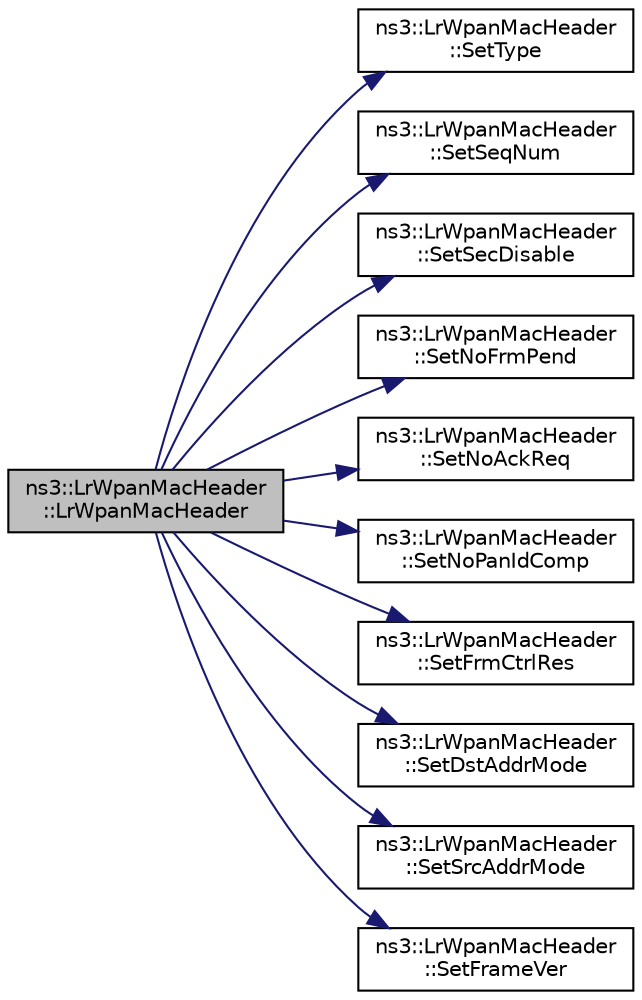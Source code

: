 digraph "ns3::LrWpanMacHeader::LrWpanMacHeader"
{
  edge [fontname="Helvetica",fontsize="10",labelfontname="Helvetica",labelfontsize="10"];
  node [fontname="Helvetica",fontsize="10",shape=record];
  rankdir="LR";
  Node1 [label="ns3::LrWpanMacHeader\l::LrWpanMacHeader",height=0.2,width=0.4,color="black", fillcolor="grey75", style="filled", fontcolor="black"];
  Node1 -> Node2 [color="midnightblue",fontsize="10",style="solid"];
  Node2 [label="ns3::LrWpanMacHeader\l::SetType",height=0.2,width=0.4,color="black", fillcolor="white", style="filled",URL="$d8/db7/classns3_1_1LrWpanMacHeader.html#a6adb1cb7c43b2dfa867f4deef0c33c0b"];
  Node1 -> Node3 [color="midnightblue",fontsize="10",style="solid"];
  Node3 [label="ns3::LrWpanMacHeader\l::SetSeqNum",height=0.2,width=0.4,color="black", fillcolor="white", style="filled",URL="$d8/db7/classns3_1_1LrWpanMacHeader.html#a2f946242c5789121b782598374d6e213"];
  Node1 -> Node4 [color="midnightblue",fontsize="10",style="solid"];
  Node4 [label="ns3::LrWpanMacHeader\l::SetSecDisable",height=0.2,width=0.4,color="black", fillcolor="white", style="filled",URL="$d8/db7/classns3_1_1LrWpanMacHeader.html#acc5e51156ce28e540d2def4ef0d108f4"];
  Node1 -> Node5 [color="midnightblue",fontsize="10",style="solid"];
  Node5 [label="ns3::LrWpanMacHeader\l::SetNoFrmPend",height=0.2,width=0.4,color="black", fillcolor="white", style="filled",URL="$d8/db7/classns3_1_1LrWpanMacHeader.html#afc3dd54d6787e320643903d2683bb36a"];
  Node1 -> Node6 [color="midnightblue",fontsize="10",style="solid"];
  Node6 [label="ns3::LrWpanMacHeader\l::SetNoAckReq",height=0.2,width=0.4,color="black", fillcolor="white", style="filled",URL="$d8/db7/classns3_1_1LrWpanMacHeader.html#a00a595a39fa838159d1b49732d5d5e13"];
  Node1 -> Node7 [color="midnightblue",fontsize="10",style="solid"];
  Node7 [label="ns3::LrWpanMacHeader\l::SetNoPanIdComp",height=0.2,width=0.4,color="black", fillcolor="white", style="filled",URL="$d8/db7/classns3_1_1LrWpanMacHeader.html#ab02a8eed6b17d8ba05e5f5f0be8fab41"];
  Node1 -> Node8 [color="midnightblue",fontsize="10",style="solid"];
  Node8 [label="ns3::LrWpanMacHeader\l::SetFrmCtrlRes",height=0.2,width=0.4,color="black", fillcolor="white", style="filled",URL="$d8/db7/classns3_1_1LrWpanMacHeader.html#a2a36b5b67590856c81c3145552db22a4"];
  Node1 -> Node9 [color="midnightblue",fontsize="10",style="solid"];
  Node9 [label="ns3::LrWpanMacHeader\l::SetDstAddrMode",height=0.2,width=0.4,color="black", fillcolor="white", style="filled",URL="$d8/db7/classns3_1_1LrWpanMacHeader.html#a8513915d98840c7e2dae25c7f69b71ad"];
  Node1 -> Node10 [color="midnightblue",fontsize="10",style="solid"];
  Node10 [label="ns3::LrWpanMacHeader\l::SetSrcAddrMode",height=0.2,width=0.4,color="black", fillcolor="white", style="filled",URL="$d8/db7/classns3_1_1LrWpanMacHeader.html#a3e0400af0ee70cf00d6d1373d9b02bc9"];
  Node1 -> Node11 [color="midnightblue",fontsize="10",style="solid"];
  Node11 [label="ns3::LrWpanMacHeader\l::SetFrameVer",height=0.2,width=0.4,color="black", fillcolor="white", style="filled",URL="$d8/db7/classns3_1_1LrWpanMacHeader.html#ad55a0aee08a4959b52fd3ea931c770a7"];
}
